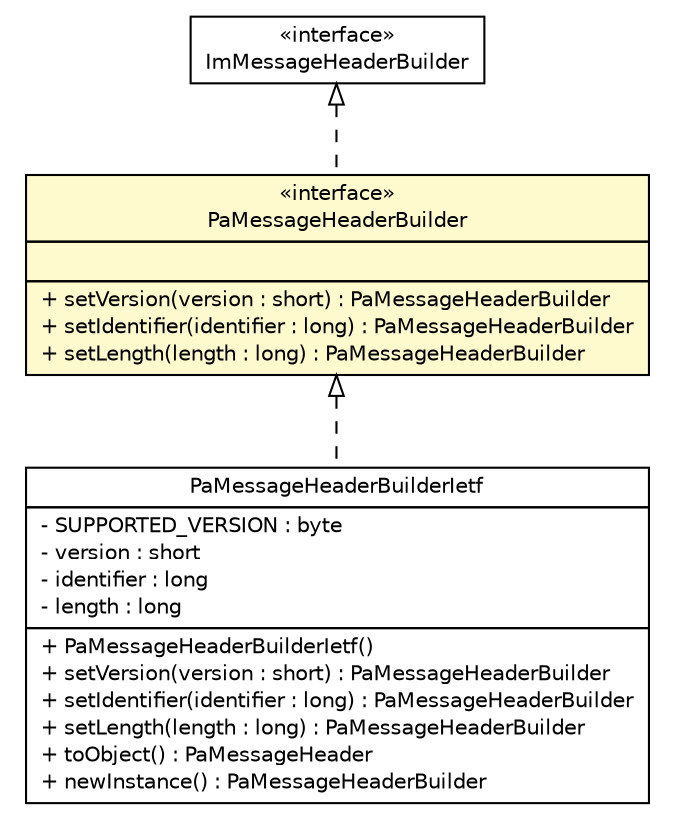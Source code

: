 #!/usr/local/bin/dot
#
# Class diagram 
# Generated by UMLGraph version R5_6 (http://www.umlgraph.org/)
#

digraph G {
	edge [fontname="Helvetica",fontsize=10,labelfontname="Helvetica",labelfontsize=10];
	node [fontname="Helvetica",fontsize=10,shape=plaintext];
	nodesep=0.25;
	ranksep=0.5;
	// de.hsbremen.tc.tnc.message.m.message.ImMessageHeaderBuilder
	c89429 [label=<<table title="de.hsbremen.tc.tnc.message.m.message.ImMessageHeaderBuilder" border="0" cellborder="1" cellspacing="0" cellpadding="2" port="p" href="../../../../../de/hsbremen/tc/tnc/message/m/message/ImMessageHeaderBuilder.html">
		<tr><td><table border="0" cellspacing="0" cellpadding="1">
<tr><td align="center" balign="center"> &#171;interface&#187; </td></tr>
<tr><td align="center" balign="center"> ImMessageHeaderBuilder </td></tr>
		</table></td></tr>
		</table>>, URL="../../../../../de/hsbremen/tc/tnc/message/m/message/ImMessageHeaderBuilder.html", fontname="Helvetica", fontcolor="black", fontsize=10.0];
	// org.ietf.nea.pa.message.PaMessageHeaderBuilder
	c89594 [label=<<table title="org.ietf.nea.pa.message.PaMessageHeaderBuilder" border="0" cellborder="1" cellspacing="0" cellpadding="2" port="p" bgcolor="lemonChiffon" href="./PaMessageHeaderBuilder.html">
		<tr><td><table border="0" cellspacing="0" cellpadding="1">
<tr><td align="center" balign="center"> &#171;interface&#187; </td></tr>
<tr><td align="center" balign="center"> PaMessageHeaderBuilder </td></tr>
		</table></td></tr>
		<tr><td><table border="0" cellspacing="0" cellpadding="1">
<tr><td align="left" balign="left">  </td></tr>
		</table></td></tr>
		<tr><td><table border="0" cellspacing="0" cellpadding="1">
<tr><td align="left" balign="left"> + setVersion(version : short) : PaMessageHeaderBuilder </td></tr>
<tr><td align="left" balign="left"> + setIdentifier(identifier : long) : PaMessageHeaderBuilder </td></tr>
<tr><td align="left" balign="left"> + setLength(length : long) : PaMessageHeaderBuilder </td></tr>
		</table></td></tr>
		</table>>, URL="./PaMessageHeaderBuilder.html", fontname="Helvetica", fontcolor="black", fontsize=10.0];
	// org.ietf.nea.pa.message.PaMessageHeaderBuilderIetf
	c89598 [label=<<table title="org.ietf.nea.pa.message.PaMessageHeaderBuilderIetf" border="0" cellborder="1" cellspacing="0" cellpadding="2" port="p" href="./PaMessageHeaderBuilderIetf.html">
		<tr><td><table border="0" cellspacing="0" cellpadding="1">
<tr><td align="center" balign="center"> PaMessageHeaderBuilderIetf </td></tr>
		</table></td></tr>
		<tr><td><table border="0" cellspacing="0" cellpadding="1">
<tr><td align="left" balign="left"> - SUPPORTED_VERSION : byte </td></tr>
<tr><td align="left" balign="left"> - version : short </td></tr>
<tr><td align="left" balign="left"> - identifier : long </td></tr>
<tr><td align="left" balign="left"> - length : long </td></tr>
		</table></td></tr>
		<tr><td><table border="0" cellspacing="0" cellpadding="1">
<tr><td align="left" balign="left"> + PaMessageHeaderBuilderIetf() </td></tr>
<tr><td align="left" balign="left"> + setVersion(version : short) : PaMessageHeaderBuilder </td></tr>
<tr><td align="left" balign="left"> + setIdentifier(identifier : long) : PaMessageHeaderBuilder </td></tr>
<tr><td align="left" balign="left"> + setLength(length : long) : PaMessageHeaderBuilder </td></tr>
<tr><td align="left" balign="left"> + toObject() : PaMessageHeader </td></tr>
<tr><td align="left" balign="left"> + newInstance() : PaMessageHeaderBuilder </td></tr>
		</table></td></tr>
		</table>>, URL="./PaMessageHeaderBuilderIetf.html", fontname="Helvetica", fontcolor="black", fontsize=10.0];
	//org.ietf.nea.pa.message.PaMessageHeaderBuilder implements de.hsbremen.tc.tnc.message.m.message.ImMessageHeaderBuilder
	c89429:p -> c89594:p [dir=back,arrowtail=empty,style=dashed];
	//org.ietf.nea.pa.message.PaMessageHeaderBuilderIetf implements org.ietf.nea.pa.message.PaMessageHeaderBuilder
	c89594:p -> c89598:p [dir=back,arrowtail=empty,style=dashed];
}

